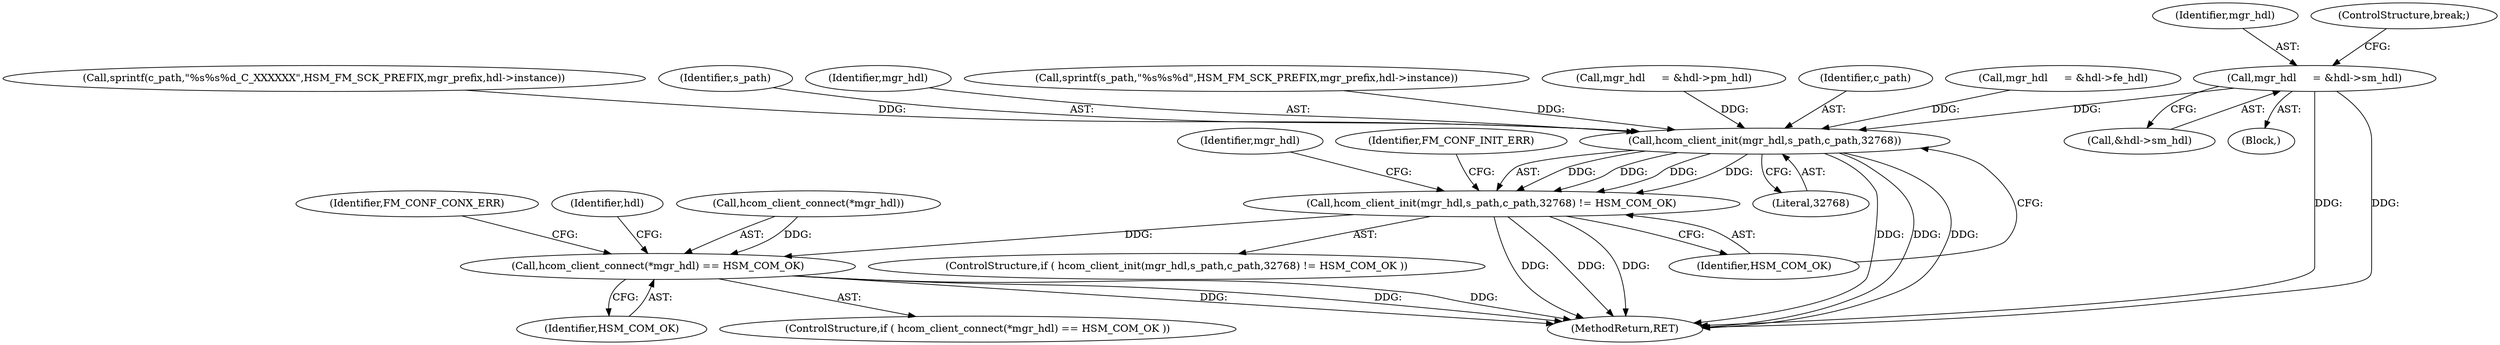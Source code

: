 digraph "0_opa-ff_c5759e7b76f5bf844be6c6641cc1b356bbc83869_3@pointer" {
"1000125" [label="(Call,mgr_hdl     = &hdl->sm_hdl)"];
"1000181" [label="(Call,hcom_client_init(mgr_hdl,s_path,c_path,32768))"];
"1000180" [label="(Call,hcom_client_init(mgr_hdl,s_path,c_path,32768) != HSM_COM_OK)"];
"1000191" [label="(Call,hcom_client_connect(*mgr_hdl) == HSM_COM_OK)"];
"1000125" [label="(Call,mgr_hdl     = &hdl->sm_hdl)"];
"1000165" [label="(Call,sprintf(c_path,\"%s%s%d_C_XXXXXX\",HSM_FM_SCK_PREFIX,mgr_prefix,hdl->instance))"];
"1000191" [label="(Call,hcom_client_connect(*mgr_hdl) == HSM_COM_OK)"];
"1000183" [label="(Identifier,s_path)"];
"1000180" [label="(Call,hcom_client_init(mgr_hdl,s_path,c_path,32768) != HSM_COM_OK)"];
"1000195" [label="(Identifier,HSM_COM_OK)"];
"1000182" [label="(Identifier,mgr_hdl)"];
"1000194" [label="(Identifier,mgr_hdl)"];
"1000157" [label="(Call,sprintf(s_path,\"%s%s%d\",HSM_FM_SCK_PREFIX,mgr_prefix,hdl->instance))"];
"1000127" [label="(Call,&hdl->sm_hdl)"];
"1000136" [label="(Call,mgr_hdl     = &hdl->pm_hdl)"];
"1000179" [label="(ControlStructure,if ( hcom_client_init(mgr_hdl,s_path,c_path,32768) != HSM_COM_OK ))"];
"1000189" [label="(Identifier,FM_CONF_INIT_ERR)"];
"1000181" [label="(Call,hcom_client_init(mgr_hdl,s_path,c_path,32768))"];
"1000190" [label="(ControlStructure,if ( hcom_client_connect(*mgr_hdl) == HSM_COM_OK ))"];
"1000205" [label="(Identifier,FM_CONF_CONX_ERR)"];
"1000126" [label="(Identifier,mgr_hdl)"];
"1000199" [label="(Identifier,hdl)"];
"1000192" [label="(Call,hcom_client_connect(*mgr_hdl))"];
"1000184" [label="(Identifier,c_path)"];
"1000147" [label="(Call,mgr_hdl     = &hdl->fe_hdl)"];
"1000185" [label="(Literal,32768)"];
"1000120" [label="(Block,)"];
"1000206" [label="(MethodReturn,RET)"];
"1000186" [label="(Identifier,HSM_COM_OK)"];
"1000131" [label="(ControlStructure,break;)"];
"1000125" -> "1000120"  [label="AST: "];
"1000125" -> "1000127"  [label="CFG: "];
"1000126" -> "1000125"  [label="AST: "];
"1000127" -> "1000125"  [label="AST: "];
"1000131" -> "1000125"  [label="CFG: "];
"1000125" -> "1000206"  [label="DDG: "];
"1000125" -> "1000206"  [label="DDG: "];
"1000125" -> "1000181"  [label="DDG: "];
"1000181" -> "1000180"  [label="AST: "];
"1000181" -> "1000185"  [label="CFG: "];
"1000182" -> "1000181"  [label="AST: "];
"1000183" -> "1000181"  [label="AST: "];
"1000184" -> "1000181"  [label="AST: "];
"1000185" -> "1000181"  [label="AST: "];
"1000186" -> "1000181"  [label="CFG: "];
"1000181" -> "1000206"  [label="DDG: "];
"1000181" -> "1000206"  [label="DDG: "];
"1000181" -> "1000206"  [label="DDG: "];
"1000181" -> "1000180"  [label="DDG: "];
"1000181" -> "1000180"  [label="DDG: "];
"1000181" -> "1000180"  [label="DDG: "];
"1000181" -> "1000180"  [label="DDG: "];
"1000147" -> "1000181"  [label="DDG: "];
"1000136" -> "1000181"  [label="DDG: "];
"1000157" -> "1000181"  [label="DDG: "];
"1000165" -> "1000181"  [label="DDG: "];
"1000180" -> "1000179"  [label="AST: "];
"1000180" -> "1000186"  [label="CFG: "];
"1000186" -> "1000180"  [label="AST: "];
"1000189" -> "1000180"  [label="CFG: "];
"1000194" -> "1000180"  [label="CFG: "];
"1000180" -> "1000206"  [label="DDG: "];
"1000180" -> "1000206"  [label="DDG: "];
"1000180" -> "1000206"  [label="DDG: "];
"1000180" -> "1000191"  [label="DDG: "];
"1000191" -> "1000190"  [label="AST: "];
"1000191" -> "1000195"  [label="CFG: "];
"1000192" -> "1000191"  [label="AST: "];
"1000195" -> "1000191"  [label="AST: "];
"1000199" -> "1000191"  [label="CFG: "];
"1000205" -> "1000191"  [label="CFG: "];
"1000191" -> "1000206"  [label="DDG: "];
"1000191" -> "1000206"  [label="DDG: "];
"1000191" -> "1000206"  [label="DDG: "];
"1000192" -> "1000191"  [label="DDG: "];
}
